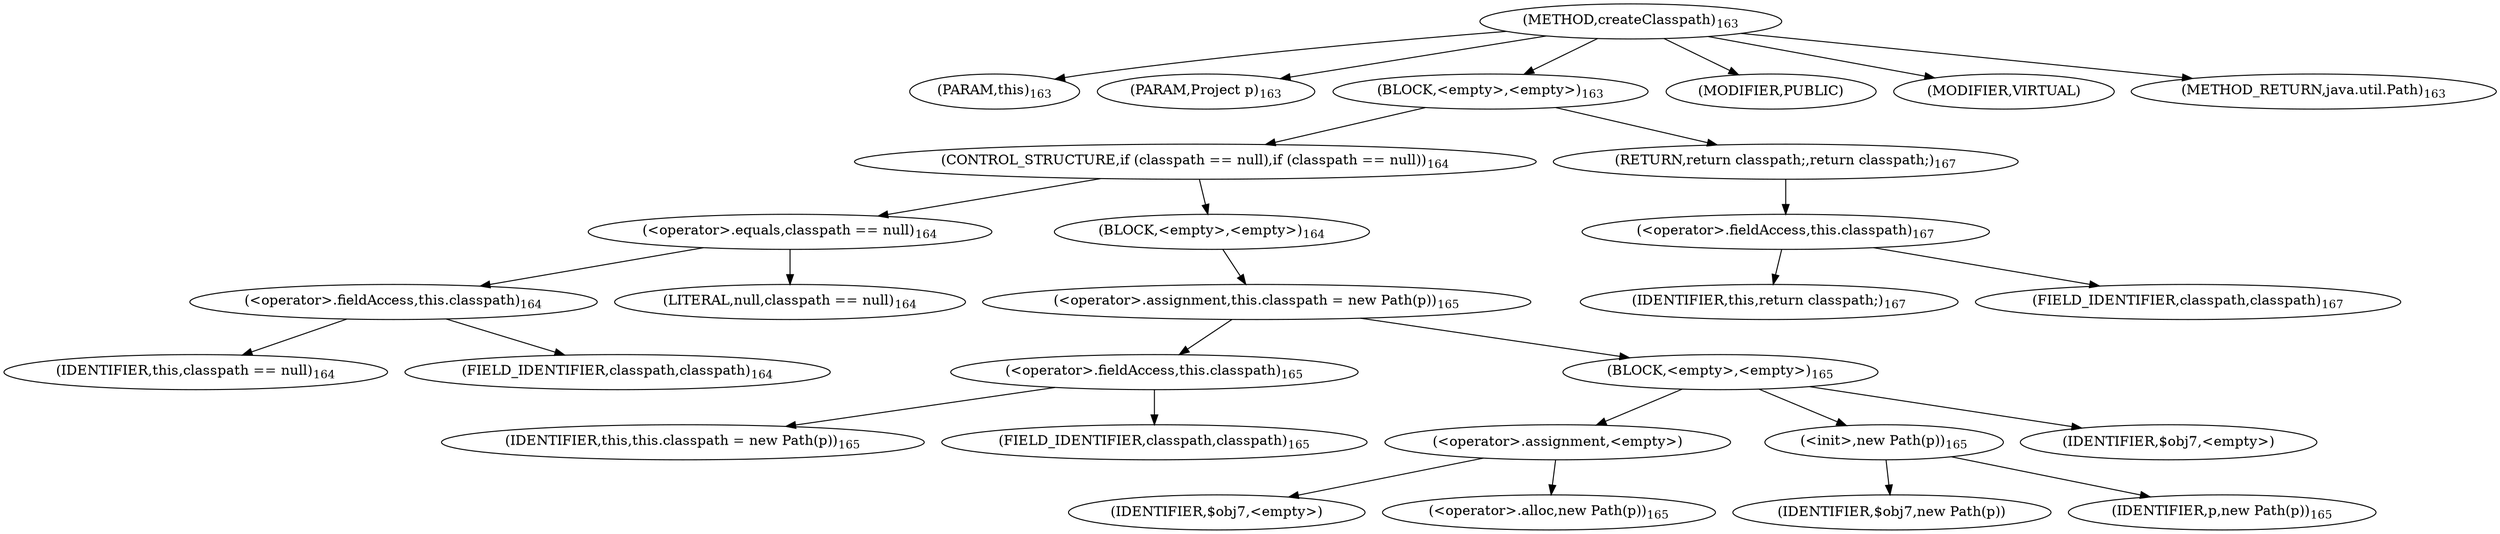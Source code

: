 digraph "createClasspath" {  
"383" [label = <(METHOD,createClasspath)<SUB>163</SUB>> ]
"384" [label = <(PARAM,this)<SUB>163</SUB>> ]
"385" [label = <(PARAM,Project p)<SUB>163</SUB>> ]
"386" [label = <(BLOCK,&lt;empty&gt;,&lt;empty&gt;)<SUB>163</SUB>> ]
"387" [label = <(CONTROL_STRUCTURE,if (classpath == null),if (classpath == null))<SUB>164</SUB>> ]
"388" [label = <(&lt;operator&gt;.equals,classpath == null)<SUB>164</SUB>> ]
"389" [label = <(&lt;operator&gt;.fieldAccess,this.classpath)<SUB>164</SUB>> ]
"390" [label = <(IDENTIFIER,this,classpath == null)<SUB>164</SUB>> ]
"391" [label = <(FIELD_IDENTIFIER,classpath,classpath)<SUB>164</SUB>> ]
"392" [label = <(LITERAL,null,classpath == null)<SUB>164</SUB>> ]
"393" [label = <(BLOCK,&lt;empty&gt;,&lt;empty&gt;)<SUB>164</SUB>> ]
"394" [label = <(&lt;operator&gt;.assignment,this.classpath = new Path(p))<SUB>165</SUB>> ]
"395" [label = <(&lt;operator&gt;.fieldAccess,this.classpath)<SUB>165</SUB>> ]
"396" [label = <(IDENTIFIER,this,this.classpath = new Path(p))<SUB>165</SUB>> ]
"397" [label = <(FIELD_IDENTIFIER,classpath,classpath)<SUB>165</SUB>> ]
"398" [label = <(BLOCK,&lt;empty&gt;,&lt;empty&gt;)<SUB>165</SUB>> ]
"399" [label = <(&lt;operator&gt;.assignment,&lt;empty&gt;)> ]
"400" [label = <(IDENTIFIER,$obj7,&lt;empty&gt;)> ]
"401" [label = <(&lt;operator&gt;.alloc,new Path(p))<SUB>165</SUB>> ]
"402" [label = <(&lt;init&gt;,new Path(p))<SUB>165</SUB>> ]
"403" [label = <(IDENTIFIER,$obj7,new Path(p))> ]
"404" [label = <(IDENTIFIER,p,new Path(p))<SUB>165</SUB>> ]
"405" [label = <(IDENTIFIER,$obj7,&lt;empty&gt;)> ]
"406" [label = <(RETURN,return classpath;,return classpath;)<SUB>167</SUB>> ]
"407" [label = <(&lt;operator&gt;.fieldAccess,this.classpath)<SUB>167</SUB>> ]
"408" [label = <(IDENTIFIER,this,return classpath;)<SUB>167</SUB>> ]
"409" [label = <(FIELD_IDENTIFIER,classpath,classpath)<SUB>167</SUB>> ]
"410" [label = <(MODIFIER,PUBLIC)> ]
"411" [label = <(MODIFIER,VIRTUAL)> ]
"412" [label = <(METHOD_RETURN,java.util.Path)<SUB>163</SUB>> ]
  "383" -> "384" 
  "383" -> "385" 
  "383" -> "386" 
  "383" -> "410" 
  "383" -> "411" 
  "383" -> "412" 
  "386" -> "387" 
  "386" -> "406" 
  "387" -> "388" 
  "387" -> "393" 
  "388" -> "389" 
  "388" -> "392" 
  "389" -> "390" 
  "389" -> "391" 
  "393" -> "394" 
  "394" -> "395" 
  "394" -> "398" 
  "395" -> "396" 
  "395" -> "397" 
  "398" -> "399" 
  "398" -> "402" 
  "398" -> "405" 
  "399" -> "400" 
  "399" -> "401" 
  "402" -> "403" 
  "402" -> "404" 
  "406" -> "407" 
  "407" -> "408" 
  "407" -> "409" 
}
